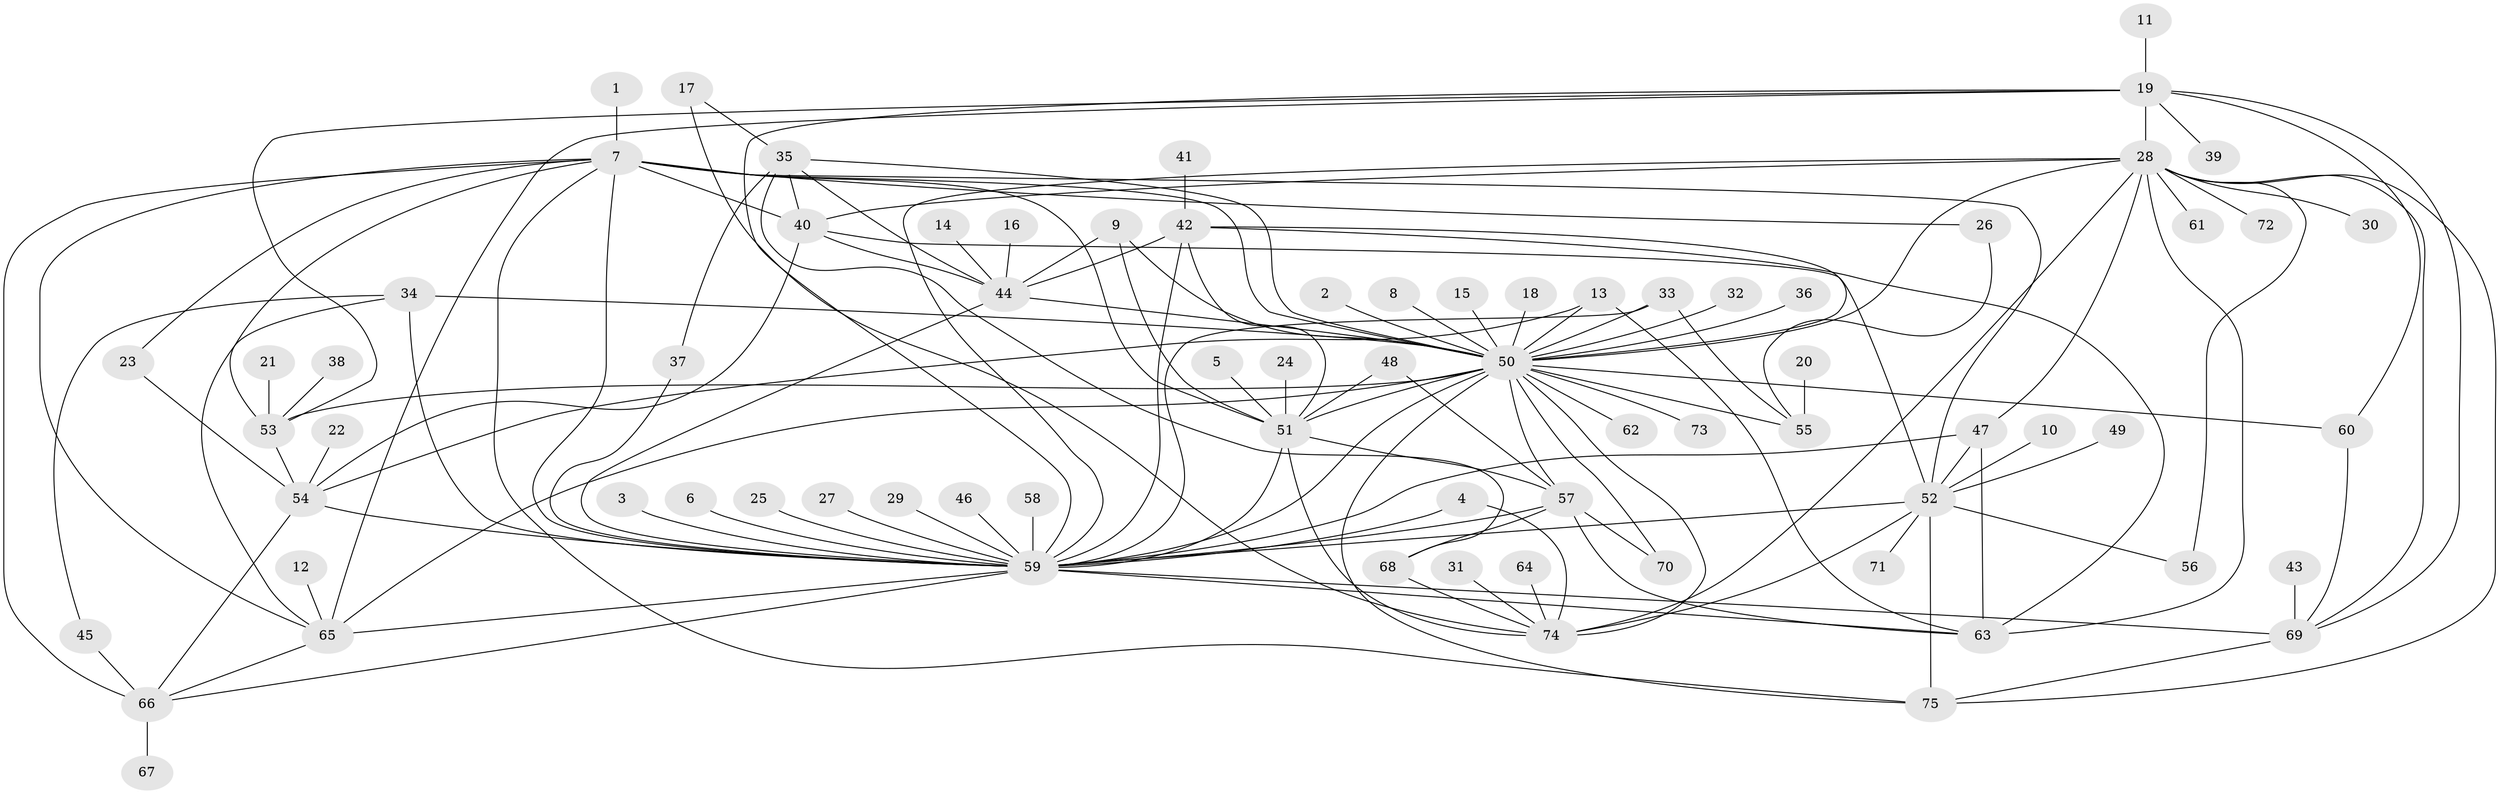 // original degree distribution, {11: 0.00684931506849315, 1: 0.3972602739726027, 35: 0.00684931506849315, 29: 0.00684931506849315, 8: 0.0273972602739726, 6: 0.0410958904109589, 5: 0.04794520547945205, 7: 0.03424657534246575, 3: 0.08904109589041095, 13: 0.0136986301369863, 2: 0.2465753424657534, 4: 0.0821917808219178}
// Generated by graph-tools (version 1.1) at 2025/49/03/09/25 03:49:59]
// undirected, 75 vertices, 137 edges
graph export_dot {
graph [start="1"]
  node [color=gray90,style=filled];
  1;
  2;
  3;
  4;
  5;
  6;
  7;
  8;
  9;
  10;
  11;
  12;
  13;
  14;
  15;
  16;
  17;
  18;
  19;
  20;
  21;
  22;
  23;
  24;
  25;
  26;
  27;
  28;
  29;
  30;
  31;
  32;
  33;
  34;
  35;
  36;
  37;
  38;
  39;
  40;
  41;
  42;
  43;
  44;
  45;
  46;
  47;
  48;
  49;
  50;
  51;
  52;
  53;
  54;
  55;
  56;
  57;
  58;
  59;
  60;
  61;
  62;
  63;
  64;
  65;
  66;
  67;
  68;
  69;
  70;
  71;
  72;
  73;
  74;
  75;
  1 -- 7 [weight=1.0];
  2 -- 50 [weight=1.0];
  3 -- 59 [weight=1.0];
  4 -- 59 [weight=1.0];
  4 -- 74 [weight=1.0];
  5 -- 51 [weight=1.0];
  6 -- 59 [weight=1.0];
  7 -- 23 [weight=1.0];
  7 -- 26 [weight=1.0];
  7 -- 40 [weight=1.0];
  7 -- 50 [weight=2.0];
  7 -- 51 [weight=1.0];
  7 -- 52 [weight=1.0];
  7 -- 53 [weight=1.0];
  7 -- 59 [weight=1.0];
  7 -- 65 [weight=1.0];
  7 -- 66 [weight=1.0];
  7 -- 75 [weight=1.0];
  8 -- 50 [weight=1.0];
  9 -- 44 [weight=1.0];
  9 -- 50 [weight=1.0];
  9 -- 51 [weight=1.0];
  10 -- 52 [weight=1.0];
  11 -- 19 [weight=1.0];
  12 -- 65 [weight=1.0];
  13 -- 50 [weight=1.0];
  13 -- 54 [weight=1.0];
  13 -- 63 [weight=1.0];
  14 -- 44 [weight=1.0];
  15 -- 50 [weight=1.0];
  16 -- 44 [weight=1.0];
  17 -- 35 [weight=1.0];
  17 -- 74 [weight=1.0];
  18 -- 50 [weight=1.0];
  19 -- 28 [weight=1.0];
  19 -- 39 [weight=1.0];
  19 -- 53 [weight=1.0];
  19 -- 59 [weight=1.0];
  19 -- 60 [weight=1.0];
  19 -- 65 [weight=1.0];
  19 -- 69 [weight=1.0];
  20 -- 55 [weight=1.0];
  21 -- 53 [weight=1.0];
  22 -- 54 [weight=1.0];
  23 -- 54 [weight=1.0];
  24 -- 51 [weight=1.0];
  25 -- 59 [weight=1.0];
  26 -- 55 [weight=1.0];
  27 -- 59 [weight=1.0];
  28 -- 30 [weight=1.0];
  28 -- 40 [weight=1.0];
  28 -- 47 [weight=1.0];
  28 -- 50 [weight=1.0];
  28 -- 56 [weight=1.0];
  28 -- 59 [weight=1.0];
  28 -- 61 [weight=1.0];
  28 -- 63 [weight=2.0];
  28 -- 69 [weight=1.0];
  28 -- 72 [weight=1.0];
  28 -- 74 [weight=1.0];
  28 -- 75 [weight=1.0];
  29 -- 59 [weight=1.0];
  31 -- 74 [weight=1.0];
  32 -- 50 [weight=1.0];
  33 -- 50 [weight=1.0];
  33 -- 55 [weight=1.0];
  33 -- 59 [weight=1.0];
  34 -- 45 [weight=1.0];
  34 -- 50 [weight=1.0];
  34 -- 59 [weight=1.0];
  34 -- 65 [weight=1.0];
  35 -- 37 [weight=1.0];
  35 -- 40 [weight=1.0];
  35 -- 44 [weight=1.0];
  35 -- 50 [weight=1.0];
  35 -- 68 [weight=1.0];
  36 -- 50 [weight=1.0];
  37 -- 59 [weight=1.0];
  38 -- 53 [weight=1.0];
  40 -- 44 [weight=1.0];
  40 -- 52 [weight=1.0];
  40 -- 54 [weight=1.0];
  41 -- 42 [weight=1.0];
  42 -- 44 [weight=1.0];
  42 -- 50 [weight=2.0];
  42 -- 51 [weight=1.0];
  42 -- 59 [weight=1.0];
  42 -- 63 [weight=1.0];
  43 -- 69 [weight=1.0];
  44 -- 50 [weight=2.0];
  44 -- 59 [weight=1.0];
  45 -- 66 [weight=1.0];
  46 -- 59 [weight=1.0];
  47 -- 52 [weight=1.0];
  47 -- 59 [weight=1.0];
  47 -- 63 [weight=1.0];
  48 -- 51 [weight=1.0];
  48 -- 57 [weight=1.0];
  49 -- 52 [weight=1.0];
  50 -- 51 [weight=1.0];
  50 -- 53 [weight=1.0];
  50 -- 55 [weight=2.0];
  50 -- 57 [weight=2.0];
  50 -- 59 [weight=2.0];
  50 -- 60 [weight=1.0];
  50 -- 62 [weight=1.0];
  50 -- 65 [weight=1.0];
  50 -- 70 [weight=1.0];
  50 -- 73 [weight=1.0];
  50 -- 74 [weight=2.0];
  50 -- 75 [weight=1.0];
  51 -- 57 [weight=1.0];
  51 -- 59 [weight=1.0];
  51 -- 74 [weight=1.0];
  52 -- 56 [weight=1.0];
  52 -- 59 [weight=1.0];
  52 -- 71 [weight=1.0];
  52 -- 74 [weight=1.0];
  52 -- 75 [weight=1.0];
  53 -- 54 [weight=1.0];
  54 -- 59 [weight=1.0];
  54 -- 66 [weight=1.0];
  57 -- 59 [weight=1.0];
  57 -- 63 [weight=1.0];
  57 -- 68 [weight=1.0];
  57 -- 70 [weight=1.0];
  58 -- 59 [weight=1.0];
  59 -- 63 [weight=1.0];
  59 -- 65 [weight=2.0];
  59 -- 66 [weight=1.0];
  59 -- 69 [weight=2.0];
  60 -- 69 [weight=1.0];
  64 -- 74 [weight=1.0];
  65 -- 66 [weight=1.0];
  66 -- 67 [weight=1.0];
  68 -- 74 [weight=1.0];
  69 -- 75 [weight=1.0];
}
